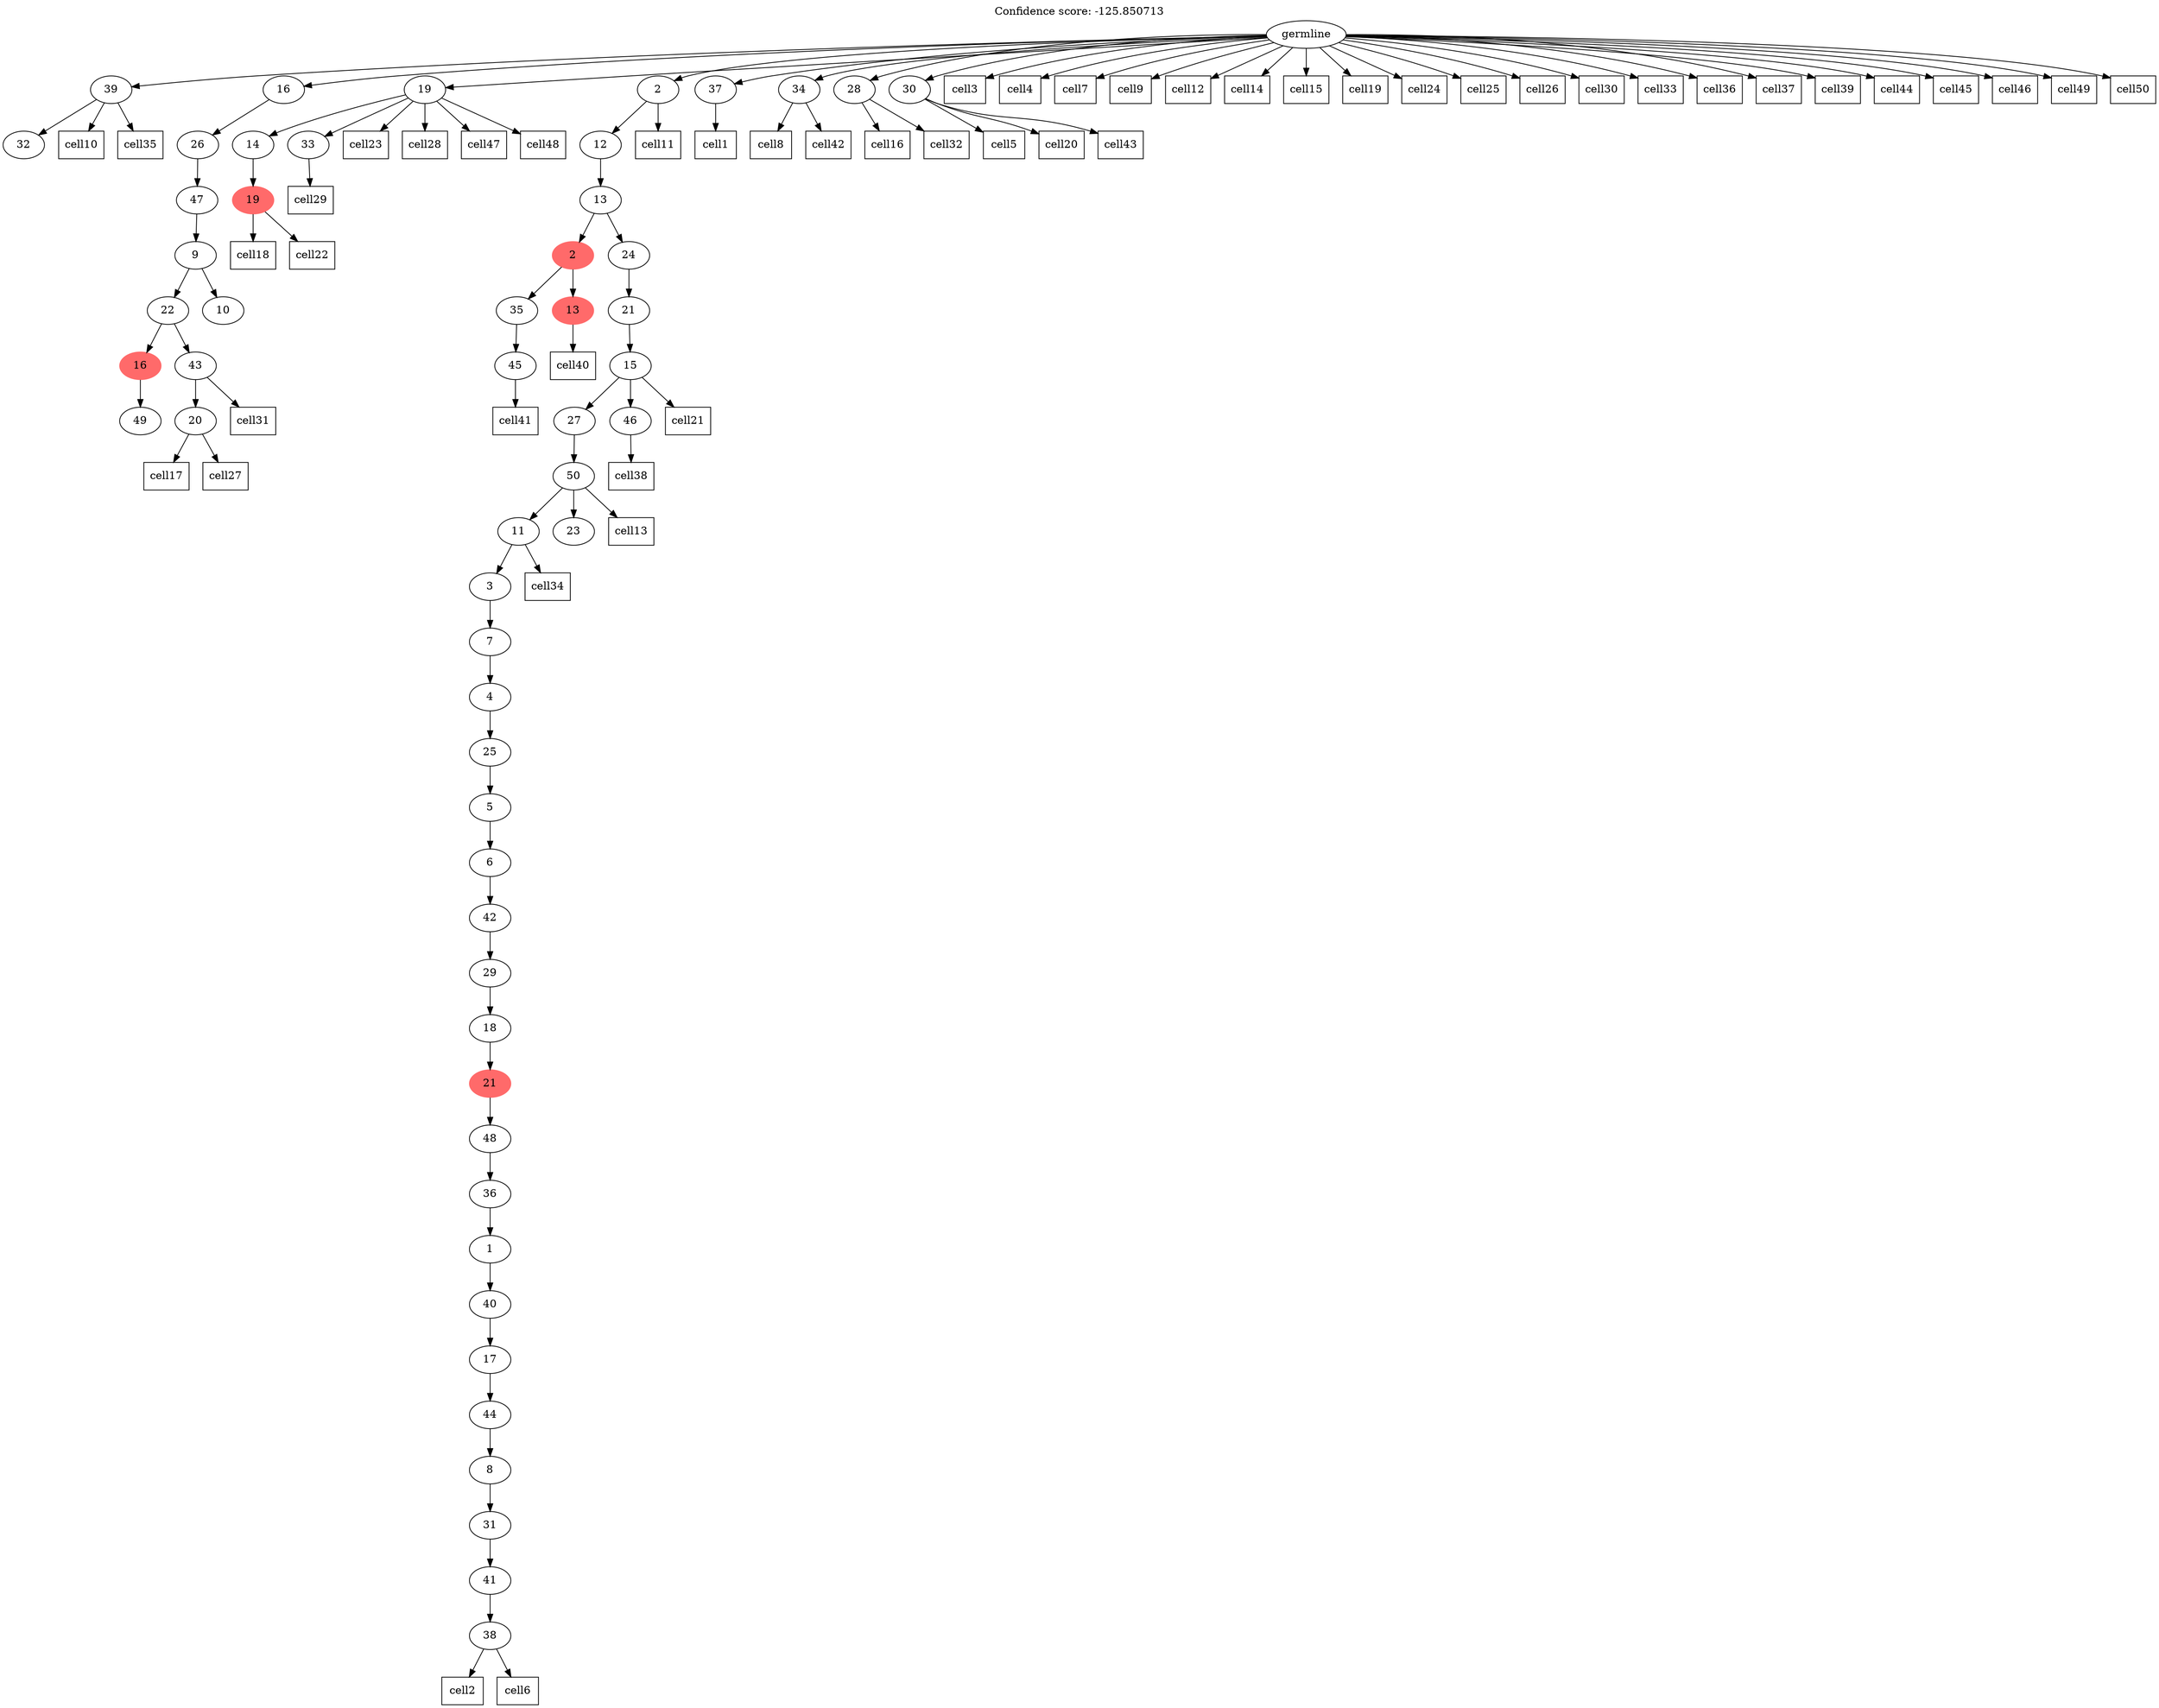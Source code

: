 digraph g {
	"51" -> "52";
	"52" [label="32"];
	"48" -> "49";
	"49" [label="49"];
	"46" -> "47";
	"47" [label="20"];
	"45" -> "46";
	"46" [label="43"];
	"45" -> "48";
	"48" [color=indianred1, style=filled, label="16"];
	"44" -> "45";
	"45" [label="22"];
	"44" -> "50";
	"50" [label="10"];
	"43" -> "44";
	"44" [label="9"];
	"42" -> "43";
	"43" [label="47"];
	"41" -> "42";
	"42" [label="26"];
	"37" -> "38";
	"38" [color=indianred1, style=filled, label="19"];
	"36" -> "37";
	"37" [label="14"];
	"36" -> "39";
	"39" [label="33"];
	"33" -> "34";
	"34" [label="45"];
	"32" -> "33";
	"33" [label="35"];
	"32" -> "35";
	"35" [color=indianred1, style=filled, label="13"];
	"28" -> "29";
	"29" [label="38"];
	"27" -> "28";
	"28" [label="41"];
	"26" -> "27";
	"27" [label="31"];
	"25" -> "26";
	"26" [label="8"];
	"24" -> "25";
	"25" [label="44"];
	"23" -> "24";
	"24" [label="17"];
	"22" -> "23";
	"23" [label="40"];
	"21" -> "22";
	"22" [label="1"];
	"20" -> "21";
	"21" [label="36"];
	"19" -> "20";
	"20" [label="48"];
	"18" -> "19";
	"19" [color=indianred1, style=filled, label="21"];
	"17" -> "18";
	"18" [label="18"];
	"16" -> "17";
	"17" [label="29"];
	"15" -> "16";
	"16" [label="42"];
	"14" -> "15";
	"15" [label="6"];
	"13" -> "14";
	"14" [label="5"];
	"12" -> "13";
	"13" [label="25"];
	"11" -> "12";
	"12" [label="4"];
	"10" -> "11";
	"11" [label="7"];
	"9" -> "10";
	"10" [label="3"];
	"8" -> "9";
	"9" [label="11"];
	"8" -> "30";
	"30" [label="23"];
	"7" -> "8";
	"8" [label="50"];
	"6" -> "7";
	"7" [label="27"];
	"6" -> "31";
	"31" [label="46"];
	"5" -> "6";
	"6" [label="15"];
	"4" -> "5";
	"5" [label="21"];
	"3" -> "4";
	"4" [label="24"];
	"3" -> "32";
	"32" [color=indianred1, style=filled, label="2"];
	"2" -> "3";
	"3" [label="13"];
	"1" -> "2";
	"2" [label="12"];
	"0" -> "1";
	"1" [label="2"];
	"0" -> "36";
	"36" [label="19"];
	"0" -> "40";
	"40" [label="37"];
	"0" -> "41";
	"41" [label="16"];
	"0" -> "51";
	"51" [label="39"];
	"0" -> "53";
	"53" [label="34"];
	"0" -> "54";
	"54" [label="28"];
	"0" -> "55";
	"55" [label="30"];
	"0" [label="germline"];
	"40" -> "cell1";
	"cell1" [shape=box];
	"29" -> "cell2";
	"cell2" [shape=box];
	"0" -> "cell3";
	"cell3" [shape=box];
	"0" -> "cell4";
	"cell4" [shape=box];
	"55" -> "cell5";
	"cell5" [shape=box];
	"29" -> "cell6";
	"cell6" [shape=box];
	"0" -> "cell7";
	"cell7" [shape=box];
	"53" -> "cell8";
	"cell8" [shape=box];
	"0" -> "cell9";
	"cell9" [shape=box];
	"51" -> "cell10";
	"cell10" [shape=box];
	"1" -> "cell11";
	"cell11" [shape=box];
	"0" -> "cell12";
	"cell12" [shape=box];
	"8" -> "cell13";
	"cell13" [shape=box];
	"0" -> "cell14";
	"cell14" [shape=box];
	"0" -> "cell15";
	"cell15" [shape=box];
	"54" -> "cell16";
	"cell16" [shape=box];
	"47" -> "cell17";
	"cell17" [shape=box];
	"38" -> "cell18";
	"cell18" [shape=box];
	"0" -> "cell19";
	"cell19" [shape=box];
	"55" -> "cell20";
	"cell20" [shape=box];
	"6" -> "cell21";
	"cell21" [shape=box];
	"38" -> "cell22";
	"cell22" [shape=box];
	"36" -> "cell23";
	"cell23" [shape=box];
	"0" -> "cell24";
	"cell24" [shape=box];
	"0" -> "cell25";
	"cell25" [shape=box];
	"0" -> "cell26";
	"cell26" [shape=box];
	"47" -> "cell27";
	"cell27" [shape=box];
	"36" -> "cell28";
	"cell28" [shape=box];
	"39" -> "cell29";
	"cell29" [shape=box];
	"0" -> "cell30";
	"cell30" [shape=box];
	"46" -> "cell31";
	"cell31" [shape=box];
	"54" -> "cell32";
	"cell32" [shape=box];
	"0" -> "cell33";
	"cell33" [shape=box];
	"9" -> "cell34";
	"cell34" [shape=box];
	"51" -> "cell35";
	"cell35" [shape=box];
	"0" -> "cell36";
	"cell36" [shape=box];
	"0" -> "cell37";
	"cell37" [shape=box];
	"31" -> "cell38";
	"cell38" [shape=box];
	"0" -> "cell39";
	"cell39" [shape=box];
	"35" -> "cell40";
	"cell40" [shape=box];
	"34" -> "cell41";
	"cell41" [shape=box];
	"53" -> "cell42";
	"cell42" [shape=box];
	"55" -> "cell43";
	"cell43" [shape=box];
	"0" -> "cell44";
	"cell44" [shape=box];
	"0" -> "cell45";
	"cell45" [shape=box];
	"0" -> "cell46";
	"cell46" [shape=box];
	"36" -> "cell47";
	"cell47" [shape=box];
	"36" -> "cell48";
	"cell48" [shape=box];
	"0" -> "cell49";
	"cell49" [shape=box];
	"0" -> "cell50";
	"cell50" [shape=box];
	labelloc="t";
	label="Confidence score: -125.850713";
}
